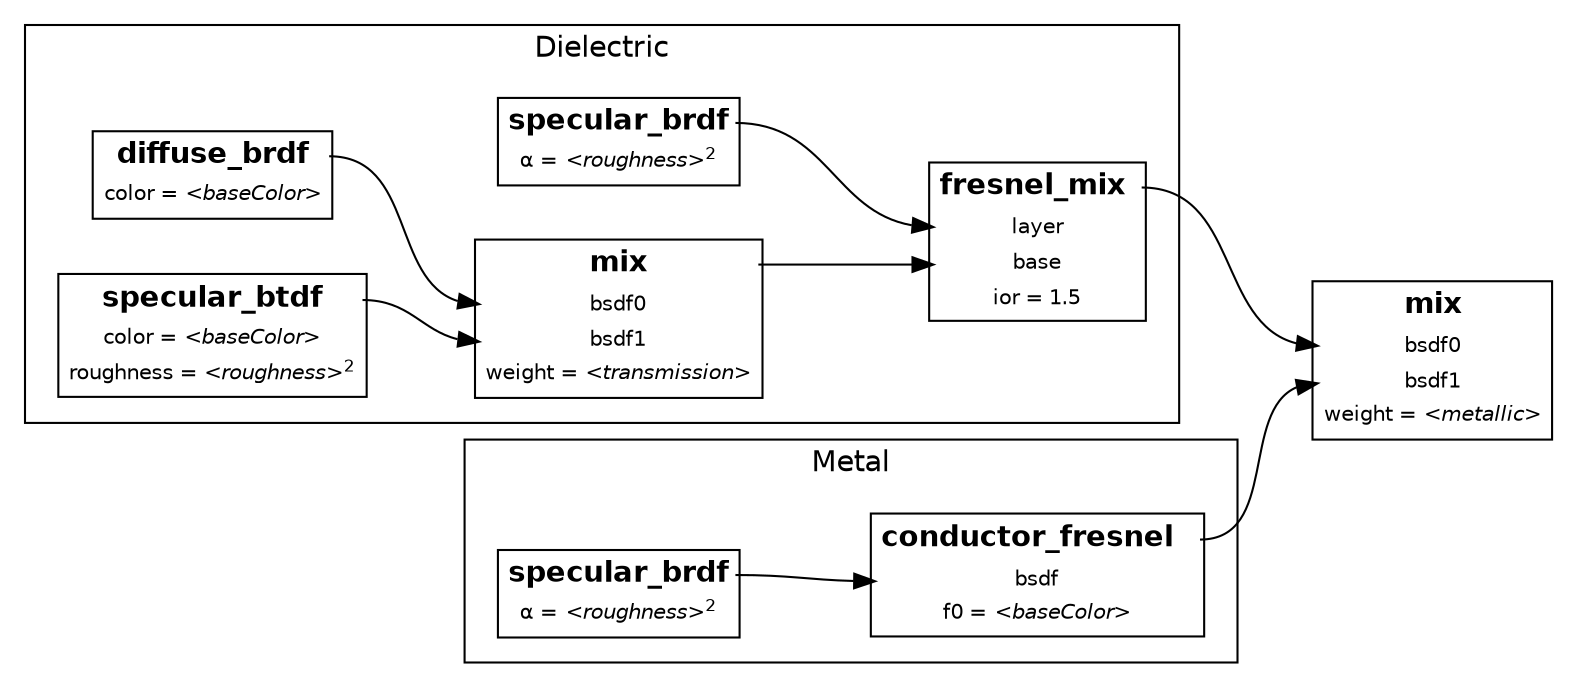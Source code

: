 digraph D {
  graph [rankdir="LR", fontname="Helvetica"]
  node [shape=plaintext, fontname="Helvetica"]
  edge [fontname="Helvetica"]

  subgraph cluster_dielectric {
    label="Dielectric"

    dielectric_specular_brdf [label=<
      <table border="1" cellborder="0">
        <tr><td port="out"><font point-size="14"><b>specular_brdf</b></font></td></tr>
        <tr><td><font point-size="10">α = <i>&lt;roughness&gt;</i><sup>2</sup></font></td></tr>
      </table>
    >]

    dielectric_specular_btdf [label=<
      <table border="1" cellborder="0">
        <tr><td port="out"><font point-size="14"><b>specular_btdf</b></font></td></tr>
        <tr><td><font point-size="10">color = <i>&lt;baseColor&gt;</i></font></td></tr>
        <tr><td><font point-size="10">roughness = <i>&lt;roughness&gt;</i><sup>2</sup></font></td></tr>
      </table>
    >]

    dielectric_diffuse_brdf [label=<
      <table border="1" cellborder="0">
        <tr><td port="out"><font point-size="14"><b>diffuse_brdf</b></font></td></tr>
        <tr><td><font point-size="10">color = <i>&lt;baseColor&gt;</i></font></td></tr>
      </table>
    >]

    dielectric_base_mix [label=<
      <table border="1" cellborder="0">
        <tr><td port="out"><font point-size="14"><b>mix</b></font></td></tr>
        <tr><td port="in_bsdf0"><font point-size="10">bsdf0</font></td></tr>
        <tr><td port="in_bsdf1"><font point-size="10">bsdf1</font></td></tr>
        <tr><td><font point-size="10">weight = <i>&lt;transmission&gt;</i></font></td></tr>
      </table>
    >]

    dielectric_fresnel_mix [label=<
      <table border="1" cellborder="0">
        <tr><td port="out"><font point-size="14"><b>fresnel_mix&nbsp;</b></font></td></tr>
        <tr><td port="in_layer"><font point-size="10">layer</font></td></tr>
        <tr><td port="in_base"><font point-size="10">base</font></td></tr>
        <tr><td><font point-size="10">ior = 1.5</font></td></tr>
      </table>
    >]

    dielectric_diffuse_brdf:out -> dielectric_base_mix:in_bsdf0
    dielectric_specular_btdf:out -> dielectric_base_mix:in_bsdf1

    dielectric_base_mix:out -> dielectric_fresnel_mix:in_base
    dielectric_specular_brdf:out -> dielectric_fresnel_mix:in_layer
  }

  subgraph cluster_metal {
    label="Metal"

    metal_specular_brdf [label=<
      <table border="1" cellborder="0">
        <tr><td port="out"><font point-size="14"><b>specular_brdf</b></font></td></tr>
        <tr><td><font point-size="10">α = <i>&lt;roughness&gt;</i><sup>2</sup></font></td></tr>
      </table>
    >]

    metal_conductor_fresnel [label=<
      <table border="1" cellborder="0">
        <tr><td port="out"><font point-size="14"><b>conductor_fresnel&nbsp;&nbsp;</b></font></td></tr>
        <tr><td port="in_bsdf"><font point-size="10">bsdf</font></td></tr>
        <tr><td><font point-size="10">f0 = <i>&lt;baseColor&gt;</i></font></td></tr>
      </table>
    >]

    metal_specular_brdf:out -> metal_conductor_fresnel:in_bsdf
  }

  subgraph core {
    core_mix [label=<
      <table border="1" cellborder="0">
        <tr><td port="out"><font point-size="14"><b>mix</b></font></td></tr>
        <tr><td port="in_bsdf0"><font point-size="10">bsdf0</font></td></tr>
        <tr><td port="in_bsdf1"><font point-size="10">bsdf1</font></td></tr>
        <tr><td><font point-size="10">weight = <i>&lt;metallic&gt;</i></font></td></tr>
      </table>
    >]

    dielectric_fresnel_mix:out -> core_mix:in_bsdf0
    metal_conductor_fresnel:out -> core_mix:in_bsdf1
  }
}
